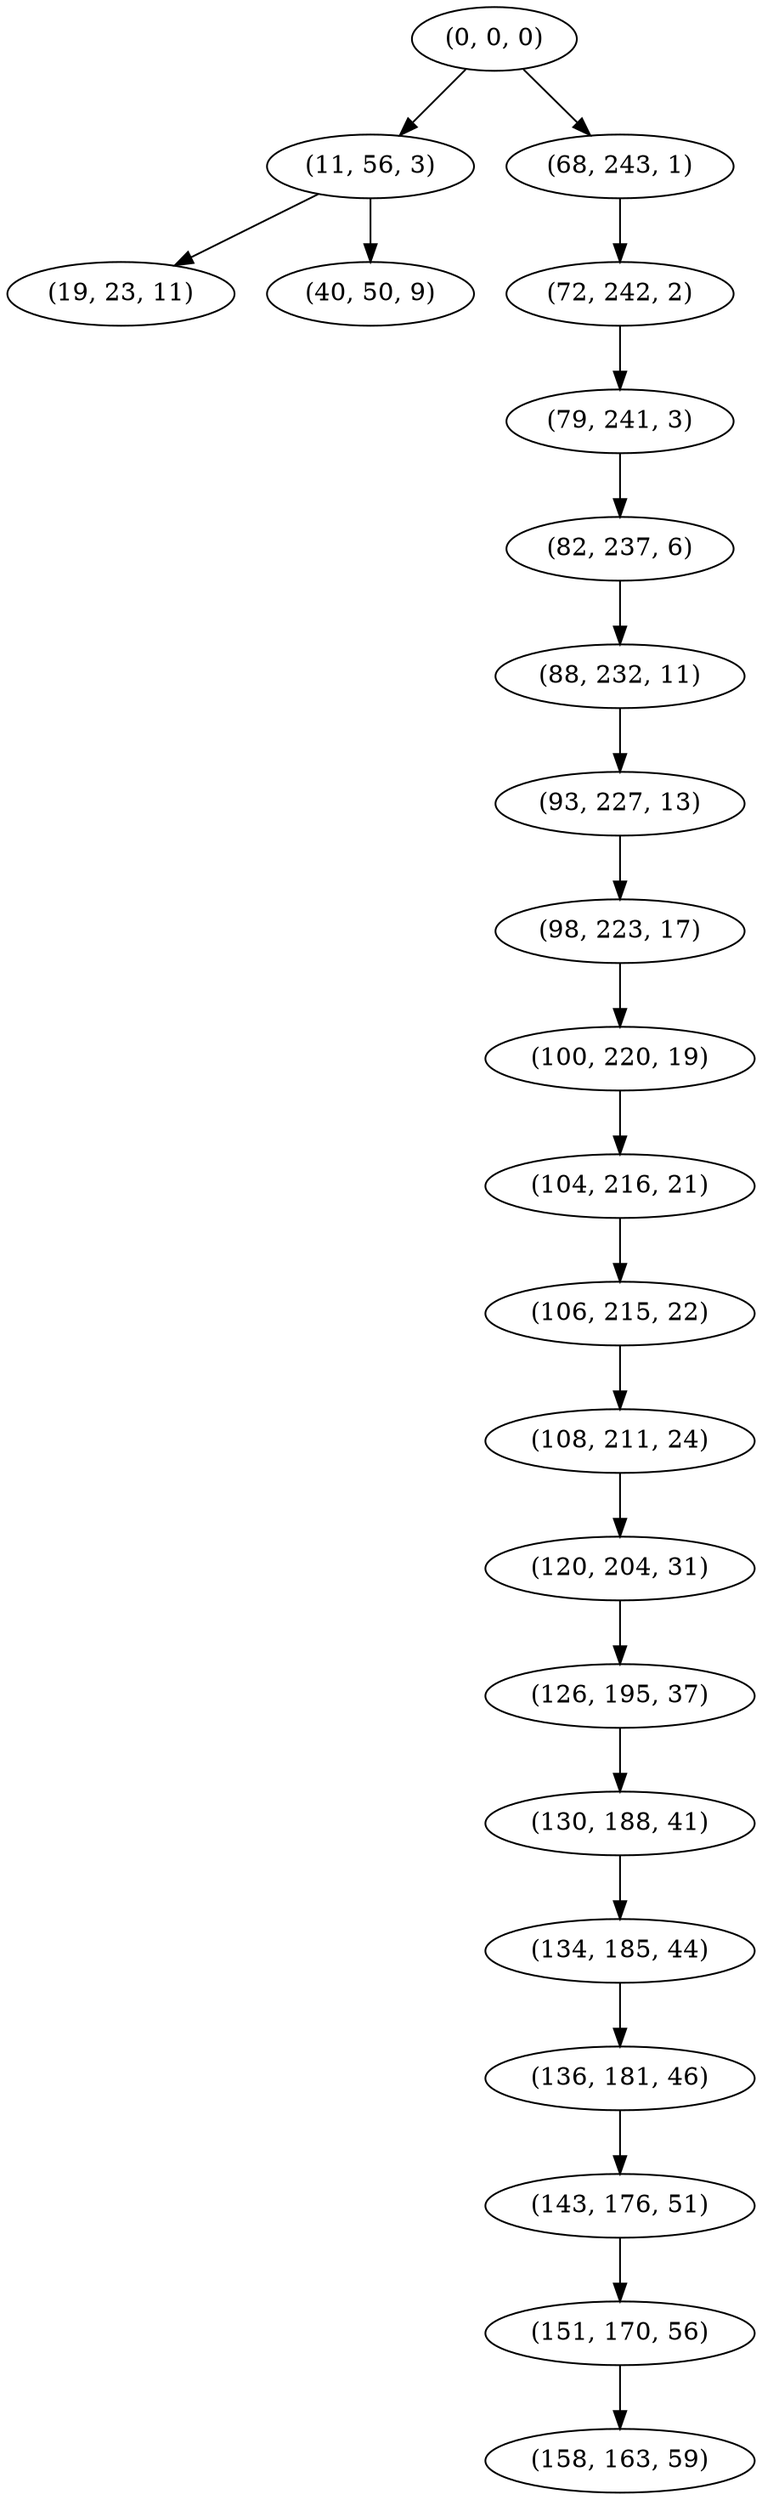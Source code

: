 digraph tree {
    "(0, 0, 0)";
    "(11, 56, 3)";
    "(19, 23, 11)";
    "(40, 50, 9)";
    "(68, 243, 1)";
    "(72, 242, 2)";
    "(79, 241, 3)";
    "(82, 237, 6)";
    "(88, 232, 11)";
    "(93, 227, 13)";
    "(98, 223, 17)";
    "(100, 220, 19)";
    "(104, 216, 21)";
    "(106, 215, 22)";
    "(108, 211, 24)";
    "(120, 204, 31)";
    "(126, 195, 37)";
    "(130, 188, 41)";
    "(134, 185, 44)";
    "(136, 181, 46)";
    "(143, 176, 51)";
    "(151, 170, 56)";
    "(158, 163, 59)";
    "(0, 0, 0)" -> "(11, 56, 3)";
    "(0, 0, 0)" -> "(68, 243, 1)";
    "(11, 56, 3)" -> "(19, 23, 11)";
    "(11, 56, 3)" -> "(40, 50, 9)";
    "(68, 243, 1)" -> "(72, 242, 2)";
    "(72, 242, 2)" -> "(79, 241, 3)";
    "(79, 241, 3)" -> "(82, 237, 6)";
    "(82, 237, 6)" -> "(88, 232, 11)";
    "(88, 232, 11)" -> "(93, 227, 13)";
    "(93, 227, 13)" -> "(98, 223, 17)";
    "(98, 223, 17)" -> "(100, 220, 19)";
    "(100, 220, 19)" -> "(104, 216, 21)";
    "(104, 216, 21)" -> "(106, 215, 22)";
    "(106, 215, 22)" -> "(108, 211, 24)";
    "(108, 211, 24)" -> "(120, 204, 31)";
    "(120, 204, 31)" -> "(126, 195, 37)";
    "(126, 195, 37)" -> "(130, 188, 41)";
    "(130, 188, 41)" -> "(134, 185, 44)";
    "(134, 185, 44)" -> "(136, 181, 46)";
    "(136, 181, 46)" -> "(143, 176, 51)";
    "(143, 176, 51)" -> "(151, 170, 56)";
    "(151, 170, 56)" -> "(158, 163, 59)";
}
